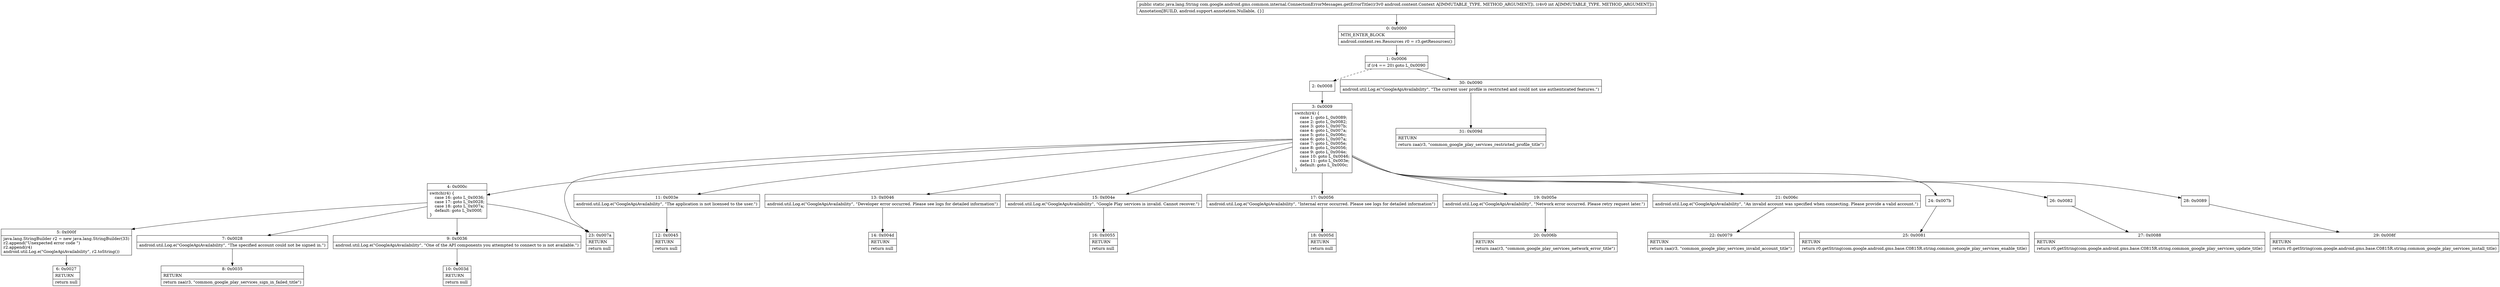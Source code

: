 digraph "CFG forcom.google.android.gms.common.internal.ConnectionErrorMessages.getErrorTitle(Landroid\/content\/Context;I)Ljava\/lang\/String;" {
Node_0 [shape=record,label="{0\:\ 0x0000|MTH_ENTER_BLOCK\l|android.content.res.Resources r0 = r3.getResources()\l}"];
Node_1 [shape=record,label="{1\:\ 0x0006|if (r4 == 20) goto L_0x0090\l}"];
Node_2 [shape=record,label="{2\:\ 0x0008}"];
Node_3 [shape=record,label="{3\:\ 0x0009|switch(r4) \{\l    case 1: goto L_0x0089;\l    case 2: goto L_0x0082;\l    case 3: goto L_0x007b;\l    case 4: goto L_0x007a;\l    case 5: goto L_0x006c;\l    case 6: goto L_0x007a;\l    case 7: goto L_0x005e;\l    case 8: goto L_0x0056;\l    case 9: goto L_0x004e;\l    case 10: goto L_0x0046;\l    case 11: goto L_0x003e;\l    default: goto L_0x000c;\l\}\l}"];
Node_4 [shape=record,label="{4\:\ 0x000c|switch(r4) \{\l    case 16: goto L_0x0036;\l    case 17: goto L_0x0028;\l    case 18: goto L_0x007a;\l    default: goto L_0x000f;\l\}\l}"];
Node_5 [shape=record,label="{5\:\ 0x000f|java.lang.StringBuilder r2 = new java.lang.StringBuilder(33)\lr2.append(\"Unexpected error code \")\lr2.append(r4)\landroid.util.Log.e(\"GoogleApiAvailability\", r2.toString())\l}"];
Node_6 [shape=record,label="{6\:\ 0x0027|RETURN\l|return null\l}"];
Node_7 [shape=record,label="{7\:\ 0x0028|android.util.Log.e(\"GoogleApiAvailability\", \"The specified account could not be signed in.\")\l}"];
Node_8 [shape=record,label="{8\:\ 0x0035|RETURN\l|return zaa(r3, \"common_google_play_services_sign_in_failed_title\")\l}"];
Node_9 [shape=record,label="{9\:\ 0x0036|android.util.Log.e(\"GoogleApiAvailability\", \"One of the API components you attempted to connect to is not available.\")\l}"];
Node_10 [shape=record,label="{10\:\ 0x003d|RETURN\l|return null\l}"];
Node_11 [shape=record,label="{11\:\ 0x003e|android.util.Log.e(\"GoogleApiAvailability\", \"The application is not licensed to the user.\")\l}"];
Node_12 [shape=record,label="{12\:\ 0x0045|RETURN\l|return null\l}"];
Node_13 [shape=record,label="{13\:\ 0x0046|android.util.Log.e(\"GoogleApiAvailability\", \"Developer error occurred. Please see logs for detailed information\")\l}"];
Node_14 [shape=record,label="{14\:\ 0x004d|RETURN\l|return null\l}"];
Node_15 [shape=record,label="{15\:\ 0x004e|android.util.Log.e(\"GoogleApiAvailability\", \"Google Play services is invalid. Cannot recover.\")\l}"];
Node_16 [shape=record,label="{16\:\ 0x0055|RETURN\l|return null\l}"];
Node_17 [shape=record,label="{17\:\ 0x0056|android.util.Log.e(\"GoogleApiAvailability\", \"Internal error occurred. Please see logs for detailed information\")\l}"];
Node_18 [shape=record,label="{18\:\ 0x005d|RETURN\l|return null\l}"];
Node_19 [shape=record,label="{19\:\ 0x005e|android.util.Log.e(\"GoogleApiAvailability\", \"Network error occurred. Please retry request later.\")\l}"];
Node_20 [shape=record,label="{20\:\ 0x006b|RETURN\l|return zaa(r3, \"common_google_play_services_network_error_title\")\l}"];
Node_21 [shape=record,label="{21\:\ 0x006c|android.util.Log.e(\"GoogleApiAvailability\", \"An invalid account was specified when connecting. Please provide a valid account.\")\l}"];
Node_22 [shape=record,label="{22\:\ 0x0079|RETURN\l|return zaa(r3, \"common_google_play_services_invalid_account_title\")\l}"];
Node_23 [shape=record,label="{23\:\ 0x007a|RETURN\l|return null\l}"];
Node_24 [shape=record,label="{24\:\ 0x007b}"];
Node_25 [shape=record,label="{25\:\ 0x0081|RETURN\l|return r0.getString(com.google.android.gms.base.C0815R.string.common_google_play_services_enable_title)\l}"];
Node_26 [shape=record,label="{26\:\ 0x0082}"];
Node_27 [shape=record,label="{27\:\ 0x0088|RETURN\l|return r0.getString(com.google.android.gms.base.C0815R.string.common_google_play_services_update_title)\l}"];
Node_28 [shape=record,label="{28\:\ 0x0089}"];
Node_29 [shape=record,label="{29\:\ 0x008f|RETURN\l|return r0.getString(com.google.android.gms.base.C0815R.string.common_google_play_services_install_title)\l}"];
Node_30 [shape=record,label="{30\:\ 0x0090|android.util.Log.e(\"GoogleApiAvailability\", \"The current user profile is restricted and could not use authenticated features.\")\l}"];
Node_31 [shape=record,label="{31\:\ 0x009d|RETURN\l|return zaa(r3, \"common_google_play_services_restricted_profile_title\")\l}"];
MethodNode[shape=record,label="{public static java.lang.String com.google.android.gms.common.internal.ConnectionErrorMessages.getErrorTitle((r3v0 android.content.Context A[IMMUTABLE_TYPE, METHOD_ARGUMENT]), (r4v0 int A[IMMUTABLE_TYPE, METHOD_ARGUMENT]))  | Annotation[BUILD, android.support.annotation.Nullable, \{\}]\l}"];
MethodNode -> Node_0;
Node_0 -> Node_1;
Node_1 -> Node_2[style=dashed];
Node_1 -> Node_30;
Node_2 -> Node_3;
Node_3 -> Node_4;
Node_3 -> Node_11;
Node_3 -> Node_13;
Node_3 -> Node_15;
Node_3 -> Node_17;
Node_3 -> Node_19;
Node_3 -> Node_21;
Node_3 -> Node_23;
Node_3 -> Node_24;
Node_3 -> Node_26;
Node_3 -> Node_28;
Node_4 -> Node_5;
Node_4 -> Node_7;
Node_4 -> Node_9;
Node_4 -> Node_23;
Node_5 -> Node_6;
Node_7 -> Node_8;
Node_9 -> Node_10;
Node_11 -> Node_12;
Node_13 -> Node_14;
Node_15 -> Node_16;
Node_17 -> Node_18;
Node_19 -> Node_20;
Node_21 -> Node_22;
Node_24 -> Node_25;
Node_26 -> Node_27;
Node_28 -> Node_29;
Node_30 -> Node_31;
}

